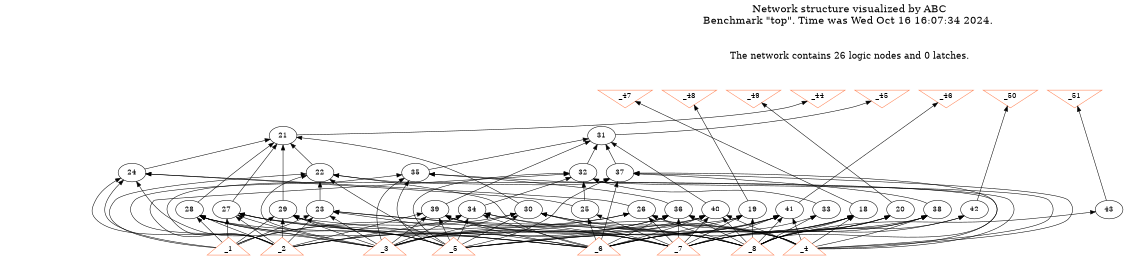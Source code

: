 # Network structure generated by ABC

digraph network {
size = "7.5,10";
center = true;
edge [dir = back];

{
  node [shape = plaintext];
  edge [style = invis];
  LevelTitle1 [label=""];
  LevelTitle2 [label=""];
  Level4 [label = ""];
  Level3 [label = ""];
  Level2 [label = ""];
  Level1 [label = ""];
  Level0 [label = ""];
  LevelTitle1 ->  LevelTitle2 ->  Level4 ->  Level3 ->  Level2 ->  Level1 ->  Level0;
}

{
  rank = same;
  LevelTitle1;
  title1 [shape=plaintext,
          fontsize=20,
          fontname = "Times-Roman",
          label="Network structure visualized by ABC\nBenchmark \"top\". Time was Wed Oct 16 16:07:34 2024. "
         ];
}

{
  rank = same;
  LevelTitle2;
  title2 [shape=plaintext,
          fontsize=18,
          fontname = "Times-Roman",
          label="The network contains 26 logic nodes and 0 latches.\n"
         ];
}

{
  rank = same;
  Level4;
  Node9 [label = "_47", shape = invtriangle, color = coral, fillcolor = coral];
  Node10 [label = "_48", shape = invtriangle, color = coral, fillcolor = coral];
  Node11 [label = "_49", shape = invtriangle, color = coral, fillcolor = coral];
  Node12 [label = "_44", shape = invtriangle, color = coral, fillcolor = coral];
  Node13 [label = "_45", shape = invtriangle, color = coral, fillcolor = coral];
  Node14 [label = "_46", shape = invtriangle, color = coral, fillcolor = coral];
  Node15 [label = "_50", shape = invtriangle, color = coral, fillcolor = coral];
  Node16 [label = "_51", shape = invtriangle, color = coral, fillcolor = coral];
}

{
  rank = same;
  Level3;
  Node21 [label = "21\n", shape = ellipse];
  Node31 [label = "31\n", shape = ellipse];
}

{
  rank = same;
  Level2;
  Node22 [label = "22\n", shape = ellipse];
  Node24 [label = "24\n", shape = ellipse];
  Node32 [label = "32\n", shape = ellipse];
  Node35 [label = "35\n", shape = ellipse];
  Node37 [label = "37\n", shape = ellipse];
}

{
  rank = same;
  Level1;
  Node18 [label = "18\n", shape = ellipse];
  Node19 [label = "19\n", shape = ellipse];
  Node20 [label = "20\n", shape = ellipse];
  Node23 [label = "23\n", shape = ellipse];
  Node25 [label = "25\n", shape = ellipse];
  Node26 [label = "26\n", shape = ellipse];
  Node27 [label = "27\n", shape = ellipse];
  Node28 [label = "28\n", shape = ellipse];
  Node29 [label = "29\n", shape = ellipse];
  Node30 [label = "30\n", shape = ellipse];
  Node33 [label = "33\n", shape = ellipse];
  Node34 [label = "34\n", shape = ellipse];
  Node36 [label = "36\n", shape = ellipse];
  Node38 [label = "38\n", shape = ellipse];
  Node39 [label = "39\n", shape = ellipse];
  Node40 [label = "40\n", shape = ellipse];
  Node41 [label = "41\n", shape = ellipse];
  Node42 [label = "42\n", shape = ellipse];
  Node43 [label = "43\n", shape = ellipse];
}

{
  rank = same;
  Level0;
  Node1 [label = "_8", shape = triangle, color = coral, fillcolor = coral];
  Node2 [label = "_7", shape = triangle, color = coral, fillcolor = coral];
  Node3 [label = "_6", shape = triangle, color = coral, fillcolor = coral];
  Node4 [label = "_5", shape = triangle, color = coral, fillcolor = coral];
  Node5 [label = "_4", shape = triangle, color = coral, fillcolor = coral];
  Node6 [label = "_3", shape = triangle, color = coral, fillcolor = coral];
  Node7 [label = "_2", shape = triangle, color = coral, fillcolor = coral];
  Node8 [label = "_1", shape = triangle, color = coral, fillcolor = coral];
}

title1 -> title2 [style = invis];
title2 -> Node9 [style = invis];
title2 -> Node10 [style = invis];
title2 -> Node11 [style = invis];
title2 -> Node12 [style = invis];
title2 -> Node13 [style = invis];
title2 -> Node14 [style = invis];
title2 -> Node15 [style = invis];
title2 -> Node16 [style = invis];
Node9 -> Node10 [style = invis];
Node10 -> Node11 [style = invis];
Node11 -> Node12 [style = invis];
Node12 -> Node13 [style = invis];
Node13 -> Node14 [style = invis];
Node14 -> Node15 [style = invis];
Node15 -> Node16 [style = invis];
Node9 -> Node18 [style = solid];
Node10 -> Node19 [style = solid];
Node11 -> Node20 [style = solid];
Node12 -> Node21 [style = solid];
Node13 -> Node31 [style = solid];
Node14 -> Node41 [style = solid];
Node15 -> Node42 [style = solid];
Node16 -> Node43 [style = solid];
Node18 -> Node1 [style = solid];
Node18 -> Node2 [style = solid];
Node18 -> Node3 [style = solid];
Node18 -> Node4 [style = solid];
Node18 -> Node5 [style = solid];
Node19 -> Node1 [style = solid];
Node19 -> Node2 [style = solid];
Node19 -> Node3 [style = solid];
Node19 -> Node4 [style = solid];
Node20 -> Node1 [style = solid];
Node20 -> Node2 [style = solid];
Node20 -> Node3 [style = solid];
Node21 -> Node22 [style = solid];
Node21 -> Node24 [style = solid];
Node21 -> Node27 [style = solid];
Node21 -> Node28 [style = solid];
Node21 -> Node29 [style = solid];
Node21 -> Node30 [style = solid];
Node22 -> Node23 [style = solid];
Node22 -> Node3 [style = solid];
Node22 -> Node4 [style = solid];
Node22 -> Node5 [style = solid];
Node22 -> Node6 [style = solid];
Node22 -> Node8 [style = solid];
Node23 -> Node1 [style = solid];
Node23 -> Node2 [style = solid];
Node23 -> Node3 [style = solid];
Node23 -> Node6 [style = solid];
Node23 -> Node7 [style = solid];
Node23 -> Node8 [style = solid];
Node24 -> Node25 [style = solid];
Node24 -> Node26 [style = solid];
Node24 -> Node6 [style = solid];
Node24 -> Node7 [style = solid];
Node24 -> Node8 [style = solid];
Node25 -> Node2 [style = solid];
Node25 -> Node3 [style = solid];
Node26 -> Node1 [style = solid];
Node26 -> Node2 [style = solid];
Node26 -> Node5 [style = solid];
Node26 -> Node6 [style = solid];
Node26 -> Node8 [style = solid];
Node27 -> Node1 [style = solid];
Node27 -> Node3 [style = solid];
Node27 -> Node4 [style = solid];
Node27 -> Node6 [style = solid];
Node27 -> Node7 [style = solid];
Node27 -> Node8 [style = solid];
Node28 -> Node2 [style = solid];
Node28 -> Node3 [style = solid];
Node28 -> Node4 [style = solid];
Node28 -> Node6 [style = solid];
Node28 -> Node7 [style = solid];
Node28 -> Node8 [style = solid];
Node29 -> Node3 [style = solid];
Node29 -> Node4 [style = solid];
Node29 -> Node5 [style = solid];
Node29 -> Node6 [style = solid];
Node29 -> Node7 [style = solid];
Node29 -> Node8 [style = solid];
Node30 -> Node1 [style = solid];
Node30 -> Node2 [style = solid];
Node30 -> Node4 [style = solid];
Node30 -> Node5 [style = solid];
Node30 -> Node6 [style = solid];
Node30 -> Node8 [style = solid];
Node31 -> Node32 [style = solid];
Node31 -> Node35 [style = solid];
Node31 -> Node37 [style = solid];
Node31 -> Node39 [style = solid];
Node31 -> Node40 [style = solid];
Node32 -> Node25 [style = solid];
Node32 -> Node33 [style = solid];
Node32 -> Node34 [style = solid];
Node32 -> Node4 [style = solid];
Node32 -> Node5 [style = solid];
Node32 -> Node7 [style = solid];
Node33 -> Node1 [style = solid];
Node33 -> Node3 [style = solid];
Node34 -> Node1 [style = solid];
Node34 -> Node2 [style = solid];
Node34 -> Node3 [style = solid];
Node34 -> Node4 [style = solid];
Node34 -> Node6 [style = solid];
Node34 -> Node7 [style = solid];
Node35 -> Node36 [style = solid];
Node35 -> Node4 [style = solid];
Node35 -> Node5 [style = solid];
Node35 -> Node6 [style = solid];
Node35 -> Node7 [style = solid];
Node36 -> Node1 [style = solid];
Node36 -> Node2 [style = solid];
Node36 -> Node3 [style = solid];
Node36 -> Node5 [style = solid];
Node36 -> Node6 [style = solid];
Node36 -> Node7 [style = solid];
Node37 -> Node38 [style = solid];
Node37 -> Node1 [style = solid];
Node37 -> Node3 [style = solid];
Node37 -> Node4 [style = solid];
Node37 -> Node5 [style = solid];
Node37 -> Node7 [style = solid];
Node38 -> Node1 [style = solid];
Node38 -> Node2 [style = solid];
Node38 -> Node5 [style = solid];
Node38 -> Node6 [style = solid];
Node39 -> Node2 [style = solid];
Node39 -> Node3 [style = solid];
Node39 -> Node4 [style = solid];
Node39 -> Node5 [style = solid];
Node39 -> Node6 [style = solid];
Node39 -> Node7 [style = solid];
Node40 -> Node1 [style = solid];
Node40 -> Node2 [style = solid];
Node40 -> Node3 [style = solid];
Node40 -> Node4 [style = solid];
Node40 -> Node5 [style = solid];
Node40 -> Node7 [style = solid];
Node41 -> Node1 [style = solid];
Node41 -> Node2 [style = solid];
Node41 -> Node3 [style = solid];
Node41 -> Node4 [style = solid];
Node41 -> Node5 [style = solid];
Node41 -> Node6 [style = solid];
Node42 -> Node1 [style = solid];
Node42 -> Node2 [style = solid];
Node43 -> Node1 [style = solid];
}

